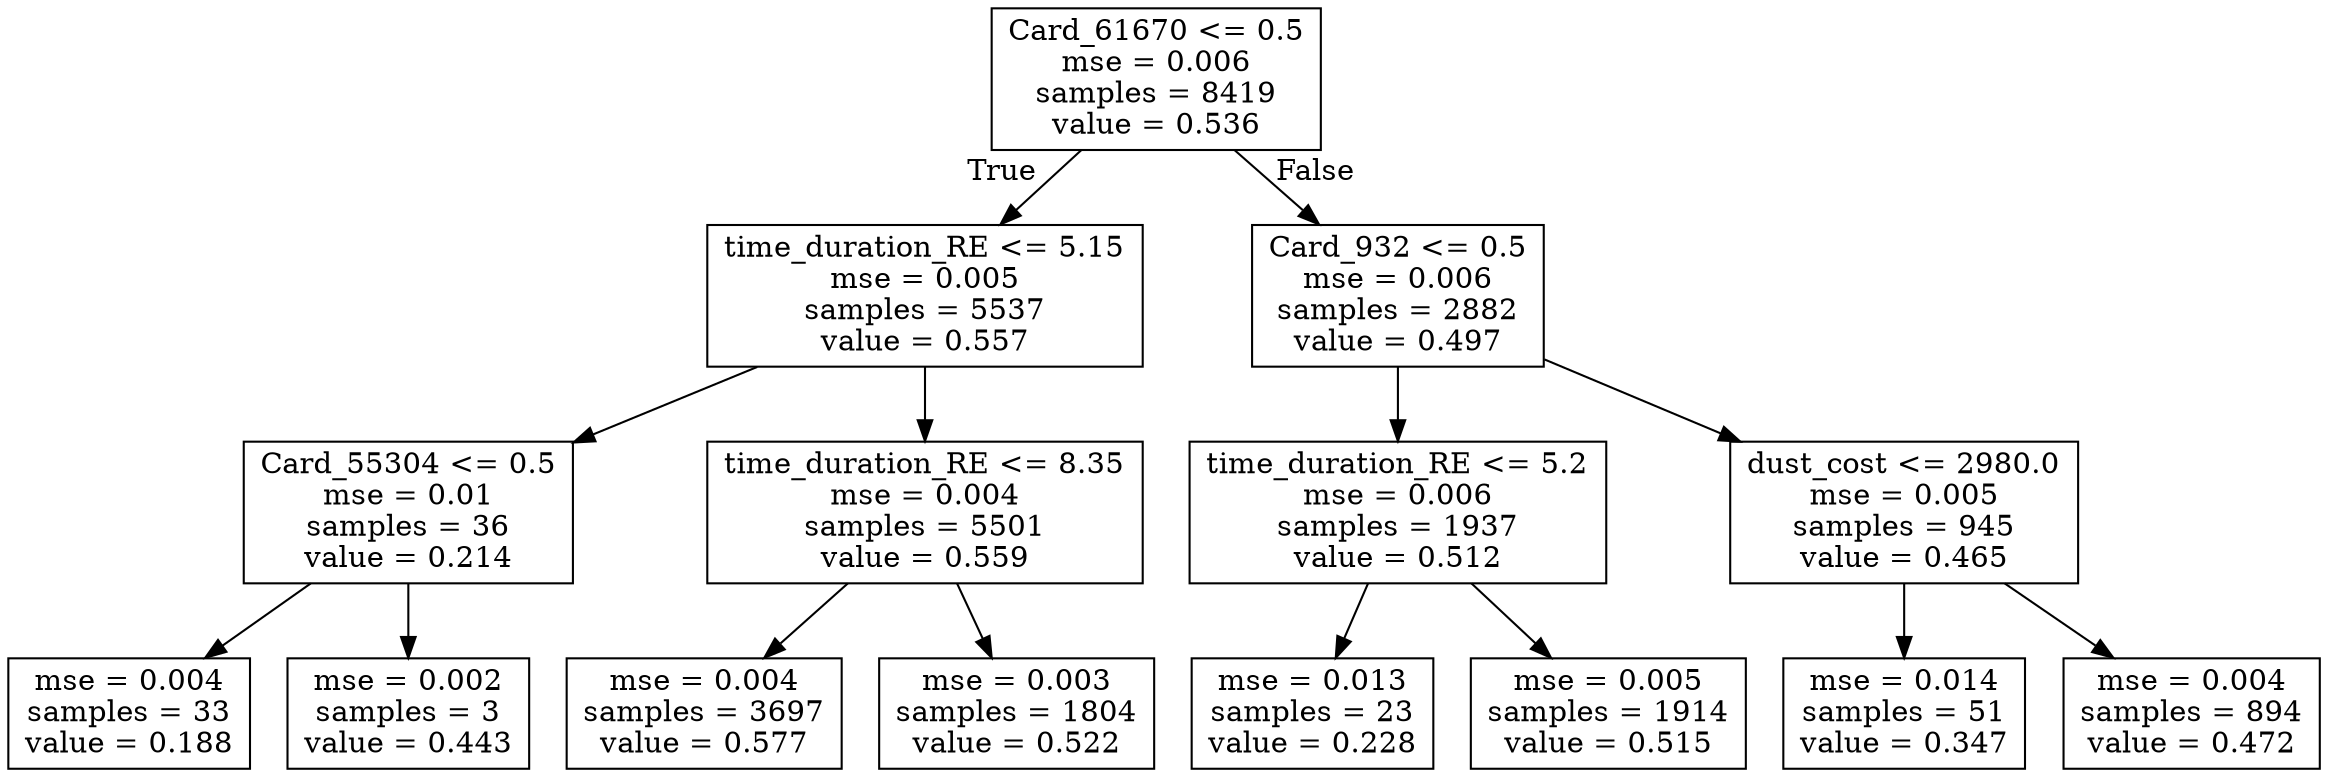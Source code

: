 digraph Tree {
node [shape=box] ;
0 [label="Card_61670 <= 0.5\nmse = 0.006\nsamples = 8419\nvalue = 0.536"] ;
1 [label="time_duration_RE <= 5.15\nmse = 0.005\nsamples = 5537\nvalue = 0.557"] ;
0 -> 1 [labeldistance=2.5, labelangle=45, headlabel="True"] ;
2 [label="Card_55304 <= 0.5\nmse = 0.01\nsamples = 36\nvalue = 0.214"] ;
1 -> 2 ;
3 [label="mse = 0.004\nsamples = 33\nvalue = 0.188"] ;
2 -> 3 ;
4 [label="mse = 0.002\nsamples = 3\nvalue = 0.443"] ;
2 -> 4 ;
5 [label="time_duration_RE <= 8.35\nmse = 0.004\nsamples = 5501\nvalue = 0.559"] ;
1 -> 5 ;
6 [label="mse = 0.004\nsamples = 3697\nvalue = 0.577"] ;
5 -> 6 ;
7 [label="mse = 0.003\nsamples = 1804\nvalue = 0.522"] ;
5 -> 7 ;
8 [label="Card_932 <= 0.5\nmse = 0.006\nsamples = 2882\nvalue = 0.497"] ;
0 -> 8 [labeldistance=2.5, labelangle=-45, headlabel="False"] ;
9 [label="time_duration_RE <= 5.2\nmse = 0.006\nsamples = 1937\nvalue = 0.512"] ;
8 -> 9 ;
10 [label="mse = 0.013\nsamples = 23\nvalue = 0.228"] ;
9 -> 10 ;
11 [label="mse = 0.005\nsamples = 1914\nvalue = 0.515"] ;
9 -> 11 ;
12 [label="dust_cost <= 2980.0\nmse = 0.005\nsamples = 945\nvalue = 0.465"] ;
8 -> 12 ;
13 [label="mse = 0.014\nsamples = 51\nvalue = 0.347"] ;
12 -> 13 ;
14 [label="mse = 0.004\nsamples = 894\nvalue = 0.472"] ;
12 -> 14 ;
}